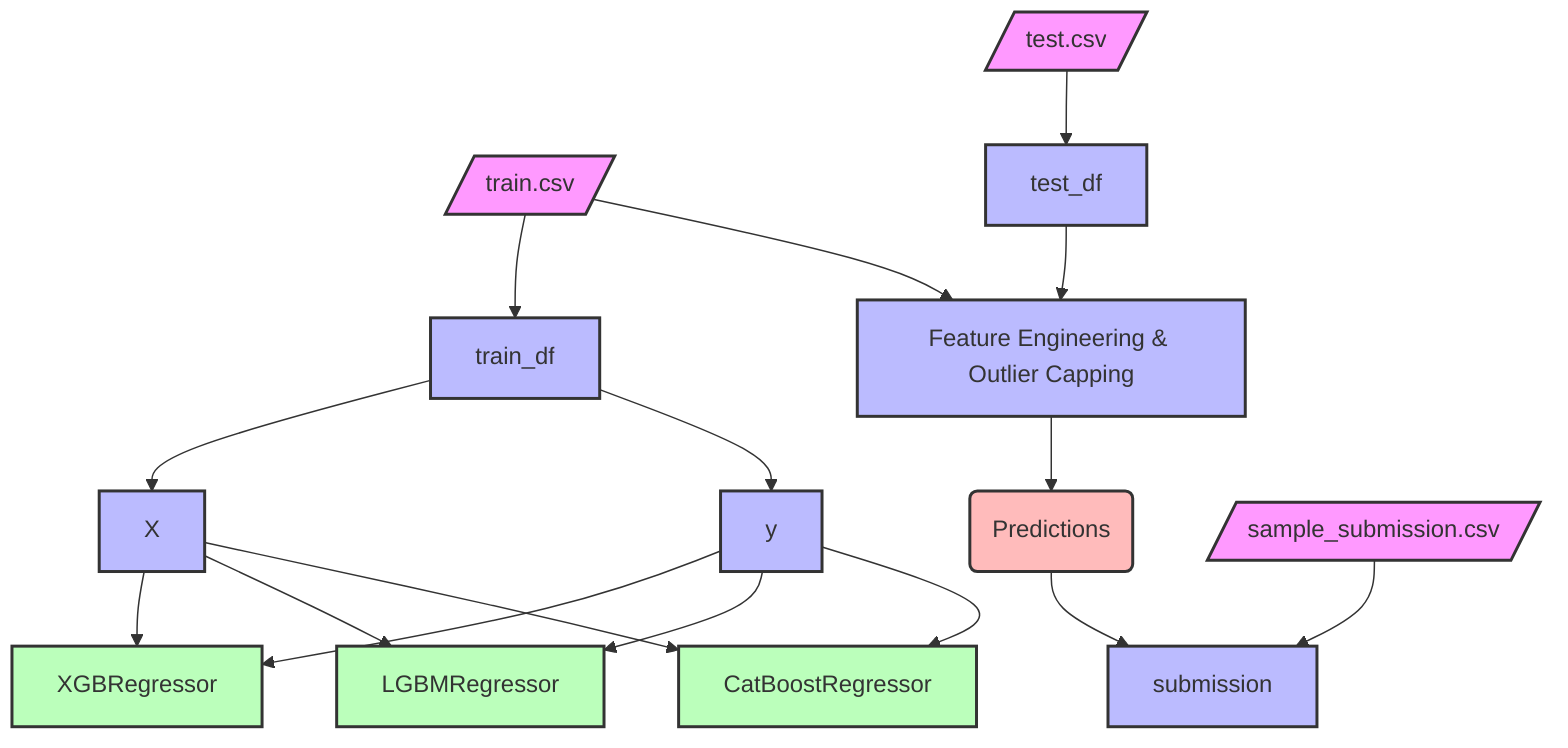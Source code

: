 flowchart TD
    %% Data Sources
    A[/train.csv/] --> B[train_df]
    A[/train.csv/] --> E[Feature Engineering & Outlier Capping]
    B --> D[X]
    B --> F[y]
    
    C[/test.csv/] --> G[test_df]
    G --> E
    
    D --> H[XGBRegressor]
    F --> H
    D --> I[LGBMRegressor]
    F --> I
    D --> J[CatBoostRegressor]
    F --> J

    E --> K(Predictions)
    
    K --> L[submission]
    M[/sample_submission.csv/] --> L

    %% Comments
    classDef dataSource fill:#f9f,stroke:#333,stroke-width:2px;
    classDef dataVariable fill:#bbf,stroke:#333,stroke-width:2px;
    classDef model fill:#bfb,stroke:#333,stroke-width:2px;
    classDef process fill:#fbb,stroke:#333,stroke-width:2px;
    
    class A,C,M dataSource;
    class B,D,E,F,G,L dataVariable;
    class H,I,J model;
    class K process;